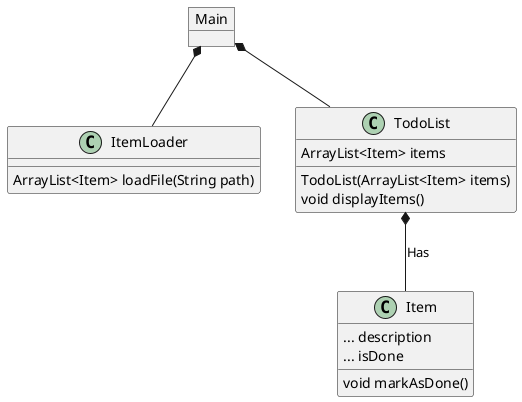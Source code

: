 @startuml todoDiagram
object Main{

}
class ItemLoader{
ArrayList<Item> loadFile(String path)
}
class TodoList{
ArrayList<Item> items
TodoList(ArrayList<Item> items)
void displayItems()
}
class Item{
... description
... isDone
void markAsDone()
}
TodoList *-- Item: Has
Main *-- ItemLoader
Main *-- TodoList
@enduml